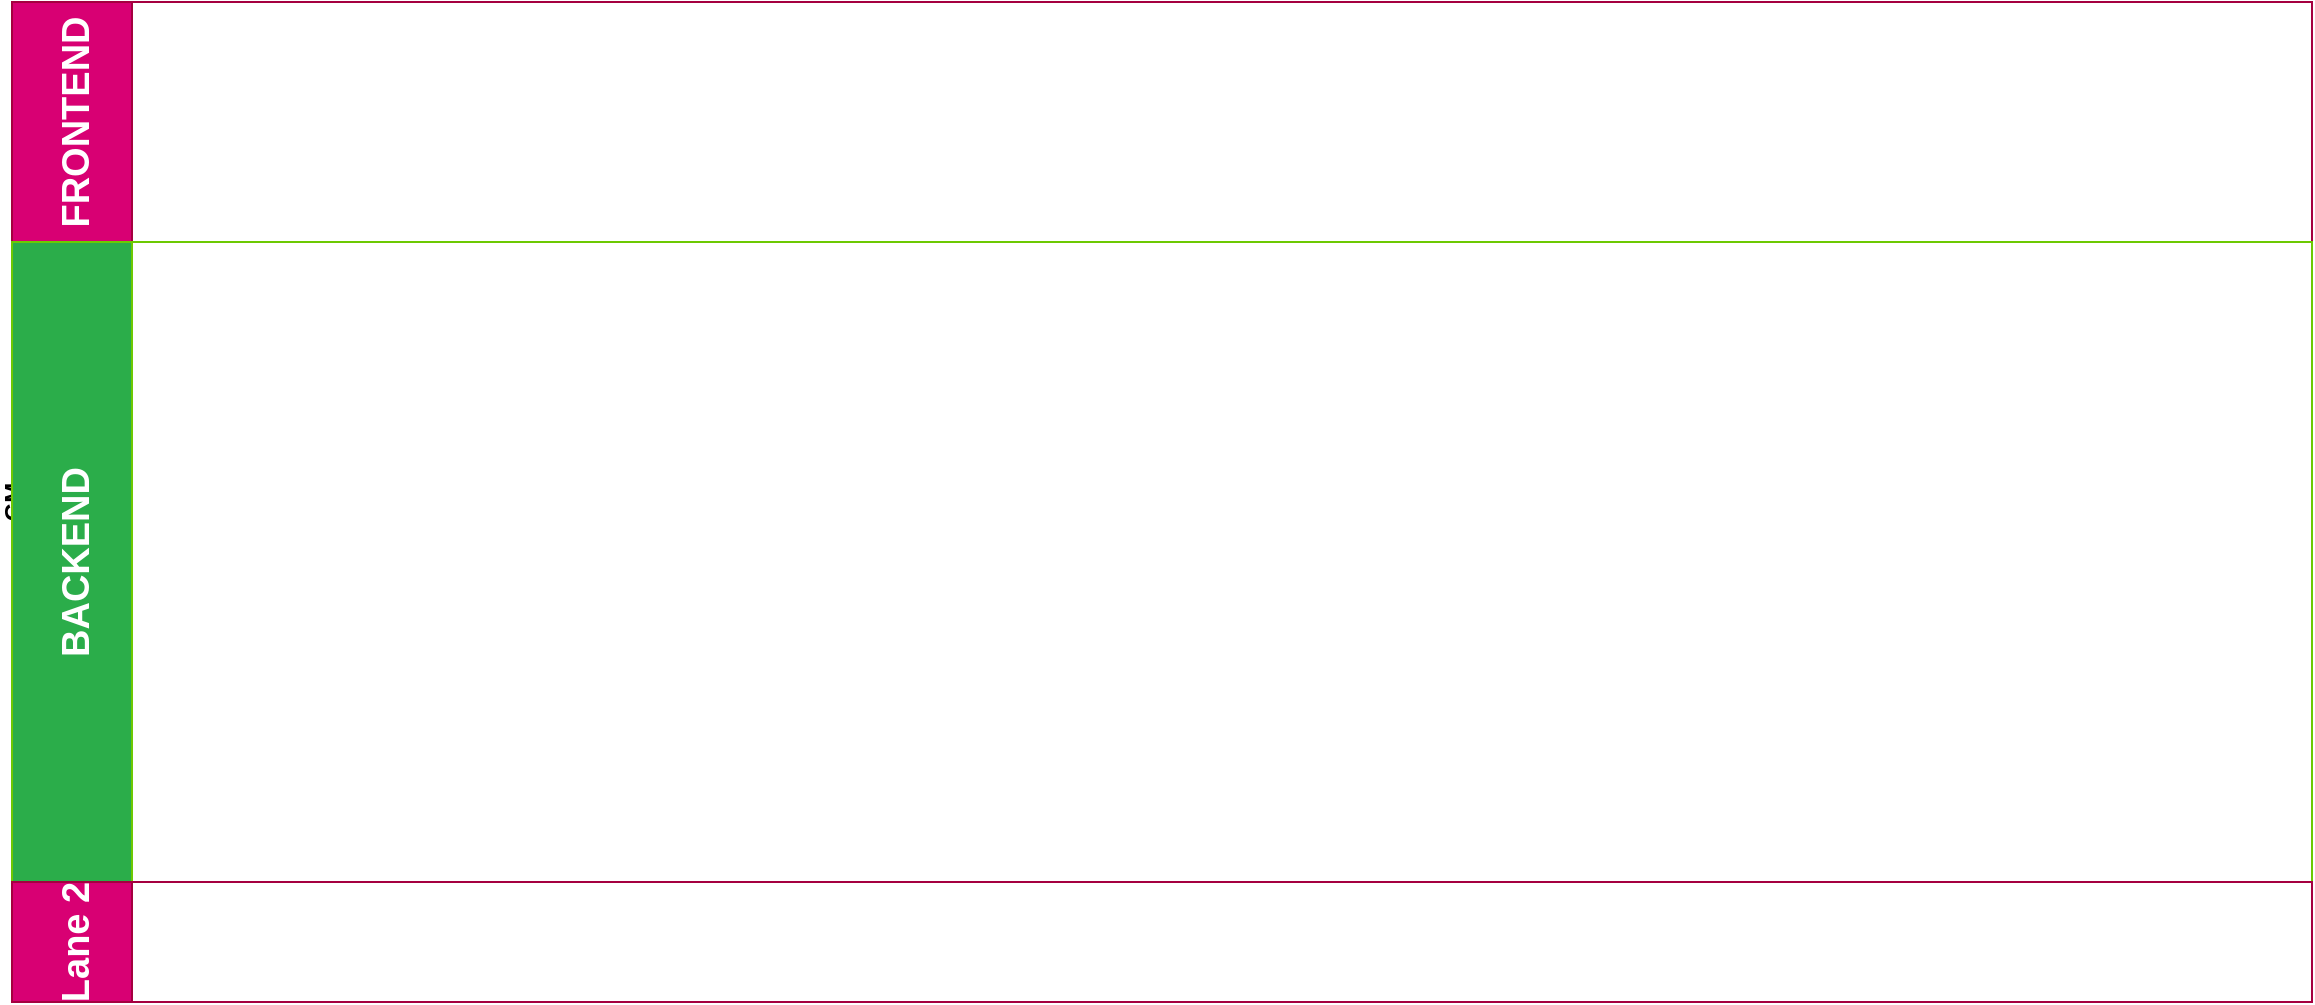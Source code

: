 <mxfile version="15.3.3" type="github">
  <diagram id="C5RBs43oDa-KdzZeNtuy" name="gitflow">
    <mxGraphModel dx="2347" dy="1188" grid="1" gridSize="10" guides="1" tooltips="1" connect="1" arrows="1" fold="1" page="1" pageScale="1" pageWidth="1169" pageHeight="827" math="0" shadow="0">
      <root>
        <mxCell id="WIyWlLk6GJQsqaUBKTNV-0" />
        <mxCell id="WIyWlLk6GJQsqaUBKTNV-1" parent="WIyWlLk6GJQsqaUBKTNV-0" />
        <mxCell id="FiQ2vP1WOjYI8Nb7Zz3A-235" value="GM" style="swimlane;childLayout=stackLayout;resizeParent=1;resizeParentMax=0;horizontal=0;startSize=0;horizontalStack=0;hachureGap=4;pointerEvents=0;" vertex="1" parent="WIyWlLk6GJQsqaUBKTNV-1">
          <mxGeometry x="10" width="1150" height="500" as="geometry" />
        </mxCell>
        <mxCell id="FiQ2vP1WOjYI8Nb7Zz3A-239" value="FRONTEND" style="swimlane;startSize=60;horizontal=0;fillColor=#d80073;strokeColor=#A50040;fontColor=#ffffff;rounded=0;textDirection=ltr;labelPosition=center;verticalLabelPosition=middle;align=center;verticalAlign=middle;labelBorderColor=none;labelBackgroundColor=none;fontSize=19;" vertex="1" parent="FiQ2vP1WOjYI8Nb7Zz3A-235">
          <mxGeometry width="1150" height="120" as="geometry" />
        </mxCell>
        <mxCell id="FiQ2vP1WOjYI8Nb7Zz3A-236" value="BACKEND" style="swimlane;startSize=60;horizontal=0;fillColor=#2BAD4A;strokeColor=#6CC902;fontColor=#ffffff;rounded=0;textDirection=ltr;labelPosition=center;verticalLabelPosition=middle;align=center;verticalAlign=middle;labelBorderColor=none;labelBackgroundColor=none;fontSize=19;" vertex="1" parent="FiQ2vP1WOjYI8Nb7Zz3A-235">
          <mxGeometry y="120" width="1150" height="320" as="geometry" />
        </mxCell>
        <mxCell id="FiQ2vP1WOjYI8Nb7Zz3A-237" value="Lane 2" style="swimlane;startSize=60;horizontal=0;fillColor=#d80073;strokeColor=#A50040;fontColor=#ffffff;rounded=0;textDirection=ltr;labelPosition=center;verticalLabelPosition=middle;align=center;verticalAlign=middle;labelBorderColor=none;labelBackgroundColor=none;fontSize=19;" vertex="1" parent="FiQ2vP1WOjYI8Nb7Zz3A-235">
          <mxGeometry y="440" width="1150" height="60" as="geometry" />
        </mxCell>
      </root>
    </mxGraphModel>
  </diagram>
</mxfile>
